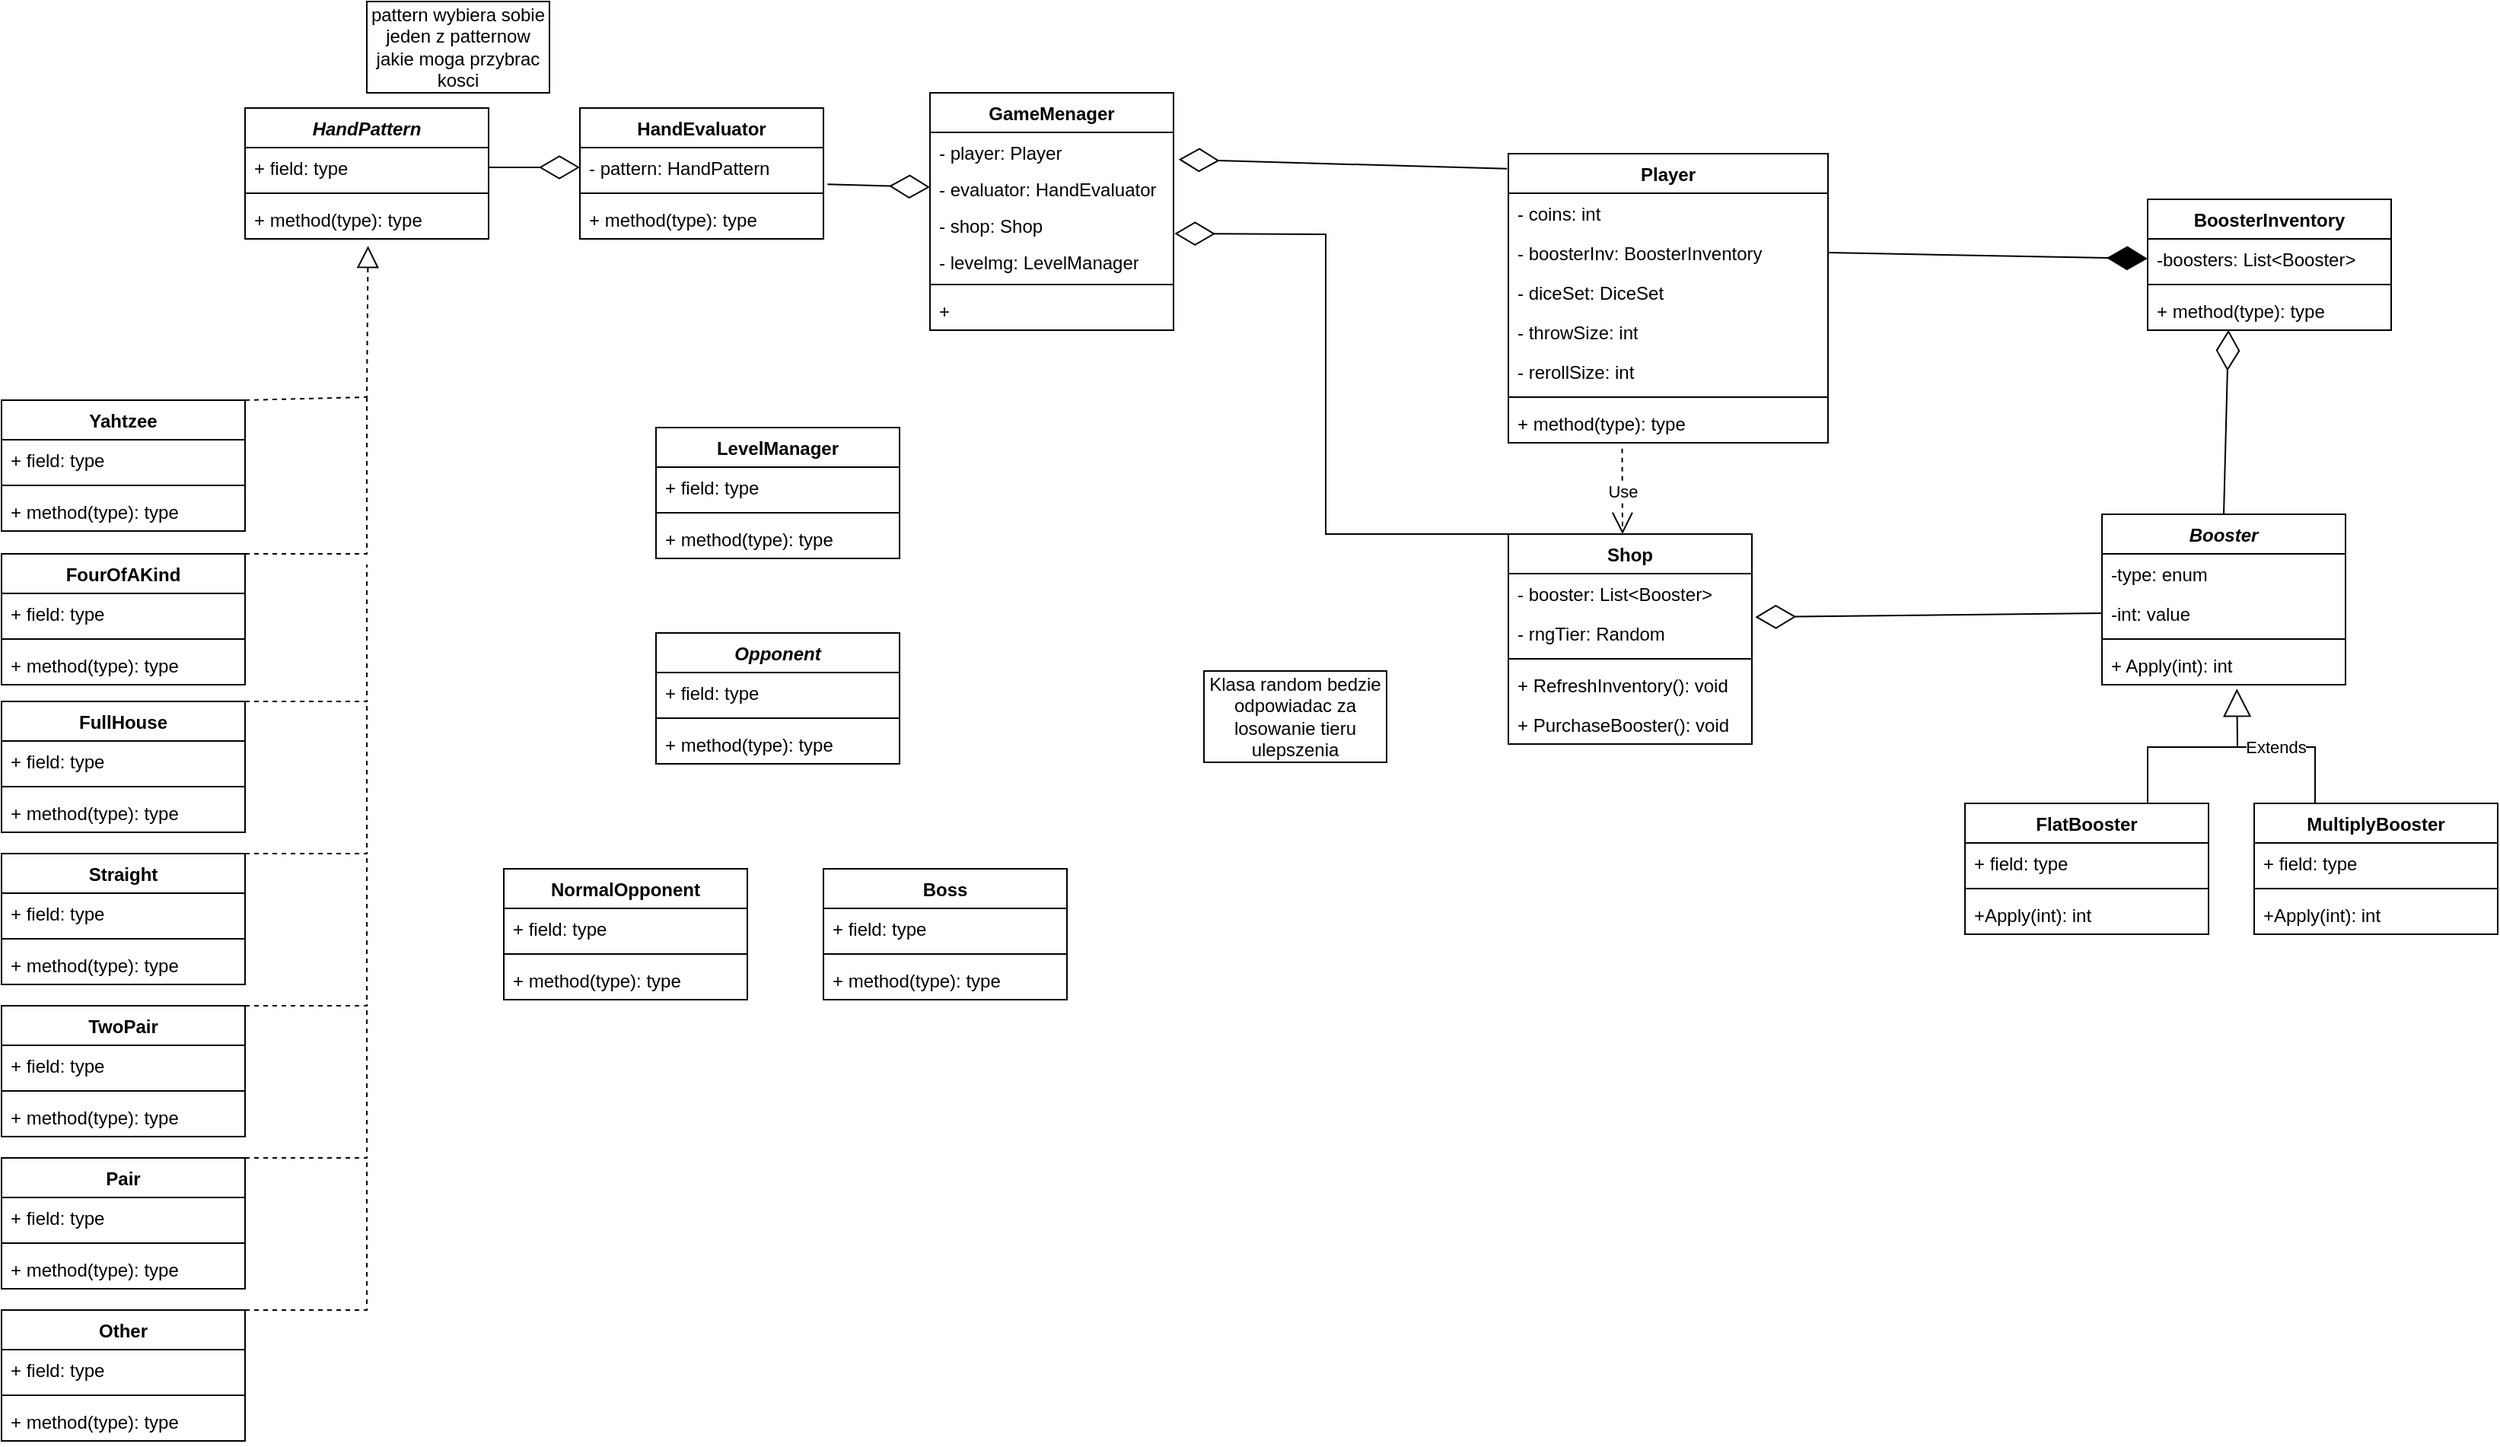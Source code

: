 <mxfile version="27.0.3">
  <diagram name="Strona-1" id="m8pvMQrEf0X-ysLBXBIv">
    <mxGraphModel dx="1389" dy="749" grid="1" gridSize="10" guides="1" tooltips="1" connect="1" arrows="1" fold="1" page="1" pageScale="1" pageWidth="2339" pageHeight="1300" math="0" shadow="0">
      <root>
        <mxCell id="0" />
        <mxCell id="1" parent="0" />
        <mxCell id="YQaHuLgUDeWE-Vyux6Fx-1" value="GameMenager" style="swimlane;fontStyle=1;align=center;verticalAlign=top;childLayout=stackLayout;horizontal=1;startSize=26;horizontalStack=0;resizeParent=1;resizeParentMax=0;resizeLast=0;collapsible=1;marginBottom=0;whiteSpace=wrap;html=1;" parent="1" vertex="1">
          <mxGeometry x="620" y="310" width="160" height="156" as="geometry" />
        </mxCell>
        <mxCell id="YQaHuLgUDeWE-Vyux6Fx-2" value="- player: Player" style="text;strokeColor=none;fillColor=none;align=left;verticalAlign=top;spacingLeft=4;spacingRight=4;overflow=hidden;rotatable=0;points=[[0,0.5],[1,0.5]];portConstraint=eastwest;whiteSpace=wrap;html=1;" parent="YQaHuLgUDeWE-Vyux6Fx-1" vertex="1">
          <mxGeometry y="26" width="160" height="24" as="geometry" />
        </mxCell>
        <mxCell id="YQaHuLgUDeWE-Vyux6Fx-5" value="- evaluator: HandEvaluator" style="text;strokeColor=none;fillColor=none;align=left;verticalAlign=top;spacingLeft=4;spacingRight=4;overflow=hidden;rotatable=0;points=[[0,0.5],[1,0.5]];portConstraint=eastwest;whiteSpace=wrap;html=1;" parent="YQaHuLgUDeWE-Vyux6Fx-1" vertex="1">
          <mxGeometry y="50" width="160" height="24" as="geometry" />
        </mxCell>
        <mxCell id="YQaHuLgUDeWE-Vyux6Fx-7" value="- shop: Shop" style="text;strokeColor=none;fillColor=none;align=left;verticalAlign=top;spacingLeft=4;spacingRight=4;overflow=hidden;rotatable=0;points=[[0,0.5],[1,0.5]];portConstraint=eastwest;whiteSpace=wrap;html=1;" parent="YQaHuLgUDeWE-Vyux6Fx-1" vertex="1">
          <mxGeometry y="74" width="160" height="24" as="geometry" />
        </mxCell>
        <mxCell id="YQaHuLgUDeWE-Vyux6Fx-6" value="- levelmg: LevelManager&lt;div&gt;&lt;br&gt;&lt;/div&gt;" style="text;strokeColor=none;fillColor=none;align=left;verticalAlign=top;spacingLeft=4;spacingRight=4;overflow=hidden;rotatable=0;points=[[0,0.5],[1,0.5]];portConstraint=eastwest;whiteSpace=wrap;html=1;" parent="YQaHuLgUDeWE-Vyux6Fx-1" vertex="1">
          <mxGeometry y="98" width="160" height="24" as="geometry" />
        </mxCell>
        <mxCell id="YQaHuLgUDeWE-Vyux6Fx-3" value="" style="line;strokeWidth=1;fillColor=none;align=left;verticalAlign=middle;spacingTop=-1;spacingLeft=3;spacingRight=3;rotatable=0;labelPosition=right;points=[];portConstraint=eastwest;strokeColor=inherit;" parent="YQaHuLgUDeWE-Vyux6Fx-1" vertex="1">
          <mxGeometry y="122" width="160" height="8" as="geometry" />
        </mxCell>
        <mxCell id="YQaHuLgUDeWE-Vyux6Fx-4" value="+&amp;nbsp;" style="text;strokeColor=none;fillColor=none;align=left;verticalAlign=top;spacingLeft=4;spacingRight=4;overflow=hidden;rotatable=0;points=[[0,0.5],[1,0.5]];portConstraint=eastwest;whiteSpace=wrap;html=1;" parent="YQaHuLgUDeWE-Vyux6Fx-1" vertex="1">
          <mxGeometry y="130" width="160" height="26" as="geometry" />
        </mxCell>
        <mxCell id="YQaHuLgUDeWE-Vyux6Fx-10" value="Player" style="swimlane;fontStyle=1;align=center;verticalAlign=top;childLayout=stackLayout;horizontal=1;startSize=26;horizontalStack=0;resizeParent=1;resizeParentMax=0;resizeLast=0;collapsible=1;marginBottom=0;whiteSpace=wrap;html=1;" parent="1" vertex="1">
          <mxGeometry x="1000" y="350" width="210" height="190" as="geometry">
            <mxRectangle x="830" y="243" width="70" height="30" as="alternateBounds" />
          </mxGeometry>
        </mxCell>
        <mxCell id="YQaHuLgUDeWE-Vyux6Fx-11" value="- coins: int" style="text;strokeColor=none;fillColor=none;align=left;verticalAlign=top;spacingLeft=4;spacingRight=4;overflow=hidden;rotatable=0;points=[[0,0.5],[1,0.5]];portConstraint=eastwest;whiteSpace=wrap;html=1;" parent="YQaHuLgUDeWE-Vyux6Fx-10" vertex="1">
          <mxGeometry y="26" width="210" height="26" as="geometry" />
        </mxCell>
        <mxCell id="YQaHuLgUDeWE-Vyux6Fx-17" value="- boosterInv: BoosterInventory" style="text;strokeColor=none;fillColor=none;align=left;verticalAlign=top;spacingLeft=4;spacingRight=4;overflow=hidden;rotatable=0;points=[[0,0.5],[1,0.5]];portConstraint=eastwest;whiteSpace=wrap;html=1;" parent="YQaHuLgUDeWE-Vyux6Fx-10" vertex="1">
          <mxGeometry y="52" width="210" height="26" as="geometry" />
        </mxCell>
        <mxCell id="YQaHuLgUDeWE-Vyux6Fx-16" value="- diceSet: DiceSet" style="text;strokeColor=none;fillColor=none;align=left;verticalAlign=top;spacingLeft=4;spacingRight=4;overflow=hidden;rotatable=0;points=[[0,0.5],[1,0.5]];portConstraint=eastwest;whiteSpace=wrap;html=1;" parent="YQaHuLgUDeWE-Vyux6Fx-10" vertex="1">
          <mxGeometry y="78" width="210" height="26" as="geometry" />
        </mxCell>
        <mxCell id="YQaHuLgUDeWE-Vyux6Fx-15" value="- throwSize: int" style="text;strokeColor=none;fillColor=none;align=left;verticalAlign=top;spacingLeft=4;spacingRight=4;overflow=hidden;rotatable=0;points=[[0,0.5],[1,0.5]];portConstraint=eastwest;whiteSpace=wrap;html=1;" parent="YQaHuLgUDeWE-Vyux6Fx-10" vertex="1">
          <mxGeometry y="104" width="210" height="26" as="geometry" />
        </mxCell>
        <mxCell id="YQaHuLgUDeWE-Vyux6Fx-14" value="- rerollSize: int" style="text;strokeColor=none;fillColor=none;align=left;verticalAlign=top;spacingLeft=4;spacingRight=4;overflow=hidden;rotatable=0;points=[[0,0.5],[1,0.5]];portConstraint=eastwest;whiteSpace=wrap;html=1;" parent="YQaHuLgUDeWE-Vyux6Fx-10" vertex="1">
          <mxGeometry y="130" width="210" height="26" as="geometry" />
        </mxCell>
        <mxCell id="YQaHuLgUDeWE-Vyux6Fx-12" value="" style="line;strokeWidth=1;fillColor=none;align=left;verticalAlign=middle;spacingTop=-1;spacingLeft=3;spacingRight=3;rotatable=0;labelPosition=right;points=[];portConstraint=eastwest;strokeColor=inherit;" parent="YQaHuLgUDeWE-Vyux6Fx-10" vertex="1">
          <mxGeometry y="156" width="210" height="8" as="geometry" />
        </mxCell>
        <mxCell id="YQaHuLgUDeWE-Vyux6Fx-13" value="+ method(type): type" style="text;strokeColor=none;fillColor=none;align=left;verticalAlign=top;spacingLeft=4;spacingRight=4;overflow=hidden;rotatable=0;points=[[0,0.5],[1,0.5]];portConstraint=eastwest;whiteSpace=wrap;html=1;" parent="YQaHuLgUDeWE-Vyux6Fx-10" vertex="1">
          <mxGeometry y="164" width="210" height="26" as="geometry" />
        </mxCell>
        <mxCell id="YQaHuLgUDeWE-Vyux6Fx-18" value="" style="endArrow=diamondThin;endFill=0;endSize=24;html=1;rounded=0;exitX=-0.004;exitY=0.052;exitDx=0;exitDy=0;entryX=1.021;entryY=0.743;entryDx=0;entryDy=0;entryPerimeter=0;exitPerimeter=0;" parent="1" source="YQaHuLgUDeWE-Vyux6Fx-10" target="YQaHuLgUDeWE-Vyux6Fx-2" edge="1">
          <mxGeometry width="160" relative="1" as="geometry">
            <mxPoint x="940" y="497" as="sourcePoint" />
            <mxPoint x="790" y="397" as="targetPoint" />
          </mxGeometry>
        </mxCell>
        <mxCell id="YQaHuLgUDeWE-Vyux6Fx-20" value="BoosterInventory" style="swimlane;fontStyle=1;align=center;verticalAlign=top;childLayout=stackLayout;horizontal=1;startSize=26;horizontalStack=0;resizeParent=1;resizeParentMax=0;resizeLast=0;collapsible=1;marginBottom=0;whiteSpace=wrap;html=1;" parent="1" vertex="1">
          <mxGeometry x="1420" y="380" width="160" height="86" as="geometry" />
        </mxCell>
        <mxCell id="YQaHuLgUDeWE-Vyux6Fx-21" value="-boosters: List&amp;lt;Booster&amp;gt;" style="text;strokeColor=none;fillColor=none;align=left;verticalAlign=top;spacingLeft=4;spacingRight=4;overflow=hidden;rotatable=0;points=[[0,0.5],[1,0.5]];portConstraint=eastwest;whiteSpace=wrap;html=1;" parent="YQaHuLgUDeWE-Vyux6Fx-20" vertex="1">
          <mxGeometry y="26" width="160" height="26" as="geometry" />
        </mxCell>
        <mxCell id="YQaHuLgUDeWE-Vyux6Fx-22" value="" style="line;strokeWidth=1;fillColor=none;align=left;verticalAlign=middle;spacingTop=-1;spacingLeft=3;spacingRight=3;rotatable=0;labelPosition=right;points=[];portConstraint=eastwest;strokeColor=inherit;" parent="YQaHuLgUDeWE-Vyux6Fx-20" vertex="1">
          <mxGeometry y="52" width="160" height="8" as="geometry" />
        </mxCell>
        <mxCell id="YQaHuLgUDeWE-Vyux6Fx-23" value="+ method(type): type" style="text;strokeColor=none;fillColor=none;align=left;verticalAlign=top;spacingLeft=4;spacingRight=4;overflow=hidden;rotatable=0;points=[[0,0.5],[1,0.5]];portConstraint=eastwest;whiteSpace=wrap;html=1;" parent="YQaHuLgUDeWE-Vyux6Fx-20" vertex="1">
          <mxGeometry y="60" width="160" height="26" as="geometry" />
        </mxCell>
        <mxCell id="YQaHuLgUDeWE-Vyux6Fx-24" value="" style="endArrow=diamondThin;endFill=1;endSize=24;html=1;rounded=0;exitX=1;exitY=0.5;exitDx=0;exitDy=0;entryX=0;entryY=0.5;entryDx=0;entryDy=0;" parent="1" source="YQaHuLgUDeWE-Vyux6Fx-17" target="YQaHuLgUDeWE-Vyux6Fx-21" edge="1">
          <mxGeometry width="160" relative="1" as="geometry">
            <mxPoint x="1240" y="527" as="sourcePoint" />
            <mxPoint x="1400" y="527" as="targetPoint" />
          </mxGeometry>
        </mxCell>
        <mxCell id="YQaHuLgUDeWE-Vyux6Fx-25" value="" style="endArrow=diamondThin;endFill=0;endSize=24;html=1;rounded=0;entryX=0.332;entryY=0.996;entryDx=0;entryDy=0;entryPerimeter=0;exitX=0.5;exitY=0;exitDx=0;exitDy=0;" parent="1" source="YQaHuLgUDeWE-Vyux6Fx-26" target="YQaHuLgUDeWE-Vyux6Fx-23" edge="1">
          <mxGeometry width="160" relative="1" as="geometry">
            <mxPoint x="1335" y="567" as="sourcePoint" />
            <mxPoint x="1400" y="527" as="targetPoint" />
          </mxGeometry>
        </mxCell>
        <mxCell id="YQaHuLgUDeWE-Vyux6Fx-26" value="&lt;i&gt;Booster&lt;/i&gt;" style="swimlane;fontStyle=1;align=center;verticalAlign=top;childLayout=stackLayout;horizontal=1;startSize=26;horizontalStack=0;resizeParent=1;resizeParentMax=0;resizeLast=0;collapsible=1;marginBottom=0;whiteSpace=wrap;html=1;" parent="1" vertex="1">
          <mxGeometry x="1390" y="587" width="160" height="112" as="geometry" />
        </mxCell>
        <mxCell id="YQaHuLgUDeWE-Vyux6Fx-27" value="-type: enum" style="text;strokeColor=none;fillColor=none;align=left;verticalAlign=top;spacingLeft=4;spacingRight=4;overflow=hidden;rotatable=0;points=[[0,0.5],[1,0.5]];portConstraint=eastwest;whiteSpace=wrap;html=1;" parent="YQaHuLgUDeWE-Vyux6Fx-26" vertex="1">
          <mxGeometry y="26" width="160" height="26" as="geometry" />
        </mxCell>
        <mxCell id="YQaHuLgUDeWE-Vyux6Fx-30" value="-int: value" style="text;strokeColor=none;fillColor=none;align=left;verticalAlign=top;spacingLeft=4;spacingRight=4;overflow=hidden;rotatable=0;points=[[0,0.5],[1,0.5]];portConstraint=eastwest;whiteSpace=wrap;html=1;" parent="YQaHuLgUDeWE-Vyux6Fx-26" vertex="1">
          <mxGeometry y="52" width="160" height="26" as="geometry" />
        </mxCell>
        <mxCell id="YQaHuLgUDeWE-Vyux6Fx-28" value="" style="line;strokeWidth=1;fillColor=none;align=left;verticalAlign=middle;spacingTop=-1;spacingLeft=3;spacingRight=3;rotatable=0;labelPosition=right;points=[];portConstraint=eastwest;strokeColor=inherit;" parent="YQaHuLgUDeWE-Vyux6Fx-26" vertex="1">
          <mxGeometry y="78" width="160" height="8" as="geometry" />
        </mxCell>
        <mxCell id="YQaHuLgUDeWE-Vyux6Fx-29" value="+ Apply(int): int" style="text;strokeColor=none;fillColor=none;align=left;verticalAlign=top;spacingLeft=4;spacingRight=4;overflow=hidden;rotatable=0;points=[[0,0.5],[1,0.5]];portConstraint=eastwest;whiteSpace=wrap;html=1;" parent="YQaHuLgUDeWE-Vyux6Fx-26" vertex="1">
          <mxGeometry y="86" width="160" height="26" as="geometry" />
        </mxCell>
        <mxCell id="YQaHuLgUDeWE-Vyux6Fx-31" value="FlatBooster" style="swimlane;fontStyle=1;align=center;verticalAlign=top;childLayout=stackLayout;horizontal=1;startSize=26;horizontalStack=0;resizeParent=1;resizeParentMax=0;resizeLast=0;collapsible=1;marginBottom=0;whiteSpace=wrap;html=1;" parent="1" vertex="1">
          <mxGeometry x="1300" y="777" width="160" height="86" as="geometry" />
        </mxCell>
        <mxCell id="YQaHuLgUDeWE-Vyux6Fx-32" value="+ field: type" style="text;strokeColor=none;fillColor=none;align=left;verticalAlign=top;spacingLeft=4;spacingRight=4;overflow=hidden;rotatable=0;points=[[0,0.5],[1,0.5]];portConstraint=eastwest;whiteSpace=wrap;html=1;" parent="YQaHuLgUDeWE-Vyux6Fx-31" vertex="1">
          <mxGeometry y="26" width="160" height="26" as="geometry" />
        </mxCell>
        <mxCell id="YQaHuLgUDeWE-Vyux6Fx-33" value="" style="line;strokeWidth=1;fillColor=none;align=left;verticalAlign=middle;spacingTop=-1;spacingLeft=3;spacingRight=3;rotatable=0;labelPosition=right;points=[];portConstraint=eastwest;strokeColor=inherit;" parent="YQaHuLgUDeWE-Vyux6Fx-31" vertex="1">
          <mxGeometry y="52" width="160" height="8" as="geometry" />
        </mxCell>
        <mxCell id="YQaHuLgUDeWE-Vyux6Fx-34" value="+Apply(int): int" style="text;strokeColor=none;fillColor=none;align=left;verticalAlign=top;spacingLeft=4;spacingRight=4;overflow=hidden;rotatable=0;points=[[0,0.5],[1,0.5]];portConstraint=eastwest;whiteSpace=wrap;html=1;" parent="YQaHuLgUDeWE-Vyux6Fx-31" vertex="1">
          <mxGeometry y="60" width="160" height="26" as="geometry" />
        </mxCell>
        <mxCell id="YQaHuLgUDeWE-Vyux6Fx-35" value="MultiplyBooster" style="swimlane;fontStyle=1;align=center;verticalAlign=top;childLayout=stackLayout;horizontal=1;startSize=26;horizontalStack=0;resizeParent=1;resizeParentMax=0;resizeLast=0;collapsible=1;marginBottom=0;whiteSpace=wrap;html=1;" parent="1" vertex="1">
          <mxGeometry x="1490" y="777" width="160" height="86" as="geometry" />
        </mxCell>
        <mxCell id="YQaHuLgUDeWE-Vyux6Fx-36" value="+ field: type" style="text;strokeColor=none;fillColor=none;align=left;verticalAlign=top;spacingLeft=4;spacingRight=4;overflow=hidden;rotatable=0;points=[[0,0.5],[1,0.5]];portConstraint=eastwest;whiteSpace=wrap;html=1;" parent="YQaHuLgUDeWE-Vyux6Fx-35" vertex="1">
          <mxGeometry y="26" width="160" height="26" as="geometry" />
        </mxCell>
        <mxCell id="YQaHuLgUDeWE-Vyux6Fx-37" value="" style="line;strokeWidth=1;fillColor=none;align=left;verticalAlign=middle;spacingTop=-1;spacingLeft=3;spacingRight=3;rotatable=0;labelPosition=right;points=[];portConstraint=eastwest;strokeColor=inherit;" parent="YQaHuLgUDeWE-Vyux6Fx-35" vertex="1">
          <mxGeometry y="52" width="160" height="8" as="geometry" />
        </mxCell>
        <mxCell id="YQaHuLgUDeWE-Vyux6Fx-38" value="+Apply(int): int" style="text;strokeColor=none;fillColor=none;align=left;verticalAlign=top;spacingLeft=4;spacingRight=4;overflow=hidden;rotatable=0;points=[[0,0.5],[1,0.5]];portConstraint=eastwest;whiteSpace=wrap;html=1;" parent="YQaHuLgUDeWE-Vyux6Fx-35" vertex="1">
          <mxGeometry y="60" width="160" height="26" as="geometry" />
        </mxCell>
        <mxCell id="YQaHuLgUDeWE-Vyux6Fx-40" value="Extends" style="endArrow=block;endSize=16;endFill=0;html=1;rounded=0;entryX=0.554;entryY=1.1;entryDx=0;entryDy=0;entryPerimeter=0;exitX=0.25;exitY=0;exitDx=0;exitDy=0;" parent="1" source="YQaHuLgUDeWE-Vyux6Fx-35" target="YQaHuLgUDeWE-Vyux6Fx-29" edge="1">
          <mxGeometry width="160" relative="1" as="geometry">
            <mxPoint x="1390" y="857" as="sourcePoint" />
            <mxPoint x="1550" y="857" as="targetPoint" />
            <Array as="points">
              <mxPoint x="1530" y="740" />
              <mxPoint x="1479" y="740" />
            </Array>
          </mxGeometry>
        </mxCell>
        <mxCell id="YQaHuLgUDeWE-Vyux6Fx-41" value="Shop" style="swimlane;fontStyle=1;align=center;verticalAlign=top;childLayout=stackLayout;horizontal=1;startSize=26;horizontalStack=0;resizeParent=1;resizeParentMax=0;resizeLast=0;collapsible=1;marginBottom=0;whiteSpace=wrap;html=1;" parent="1" vertex="1">
          <mxGeometry x="1000" y="600" width="160" height="138" as="geometry" />
        </mxCell>
        <mxCell id="YQaHuLgUDeWE-Vyux6Fx-42" value="- booster: List&amp;lt;Booster&amp;gt;" style="text;strokeColor=none;fillColor=none;align=left;verticalAlign=top;spacingLeft=4;spacingRight=4;overflow=hidden;rotatable=0;points=[[0,0.5],[1,0.5]];portConstraint=eastwest;whiteSpace=wrap;html=1;" parent="YQaHuLgUDeWE-Vyux6Fx-41" vertex="1">
          <mxGeometry y="26" width="160" height="26" as="geometry" />
        </mxCell>
        <mxCell id="NPl6d1df7BIbEegA-mZo-1" value="- rngTier: Random" style="text;strokeColor=none;fillColor=none;align=left;verticalAlign=top;spacingLeft=4;spacingRight=4;overflow=hidden;rotatable=0;points=[[0,0.5],[1,0.5]];portConstraint=eastwest;whiteSpace=wrap;html=1;" parent="YQaHuLgUDeWE-Vyux6Fx-41" vertex="1">
          <mxGeometry y="52" width="160" height="26" as="geometry" />
        </mxCell>
        <mxCell id="YQaHuLgUDeWE-Vyux6Fx-43" value="" style="line;strokeWidth=1;fillColor=none;align=left;verticalAlign=middle;spacingTop=-1;spacingLeft=3;spacingRight=3;rotatable=0;labelPosition=right;points=[];portConstraint=eastwest;strokeColor=inherit;" parent="YQaHuLgUDeWE-Vyux6Fx-41" vertex="1">
          <mxGeometry y="78" width="160" height="8" as="geometry" />
        </mxCell>
        <mxCell id="YQaHuLgUDeWE-Vyux6Fx-44" value="+ RefreshInventory(): void" style="text;strokeColor=none;fillColor=none;align=left;verticalAlign=top;spacingLeft=4;spacingRight=4;overflow=hidden;rotatable=0;points=[[0,0.5],[1,0.5]];portConstraint=eastwest;whiteSpace=wrap;html=1;" parent="YQaHuLgUDeWE-Vyux6Fx-41" vertex="1">
          <mxGeometry y="86" width="160" height="26" as="geometry" />
        </mxCell>
        <mxCell id="NPl6d1df7BIbEegA-mZo-3" value="+ PurchaseBooster(): void" style="text;strokeColor=none;fillColor=none;align=left;verticalAlign=top;spacingLeft=4;spacingRight=4;overflow=hidden;rotatable=0;points=[[0,0.5],[1,0.5]];portConstraint=eastwest;whiteSpace=wrap;html=1;" parent="YQaHuLgUDeWE-Vyux6Fx-41" vertex="1">
          <mxGeometry y="112" width="160" height="26" as="geometry" />
        </mxCell>
        <mxCell id="YQaHuLgUDeWE-Vyux6Fx-45" value="" style="endArrow=diamondThin;endFill=0;endSize=24;html=1;rounded=0;exitX=0;exitY=0;exitDx=0;exitDy=0;entryX=1.004;entryY=0.771;entryDx=0;entryDy=0;entryPerimeter=0;" parent="1" source="YQaHuLgUDeWE-Vyux6Fx-41" target="YQaHuLgUDeWE-Vyux6Fx-7" edge="1">
          <mxGeometry width="160" relative="1" as="geometry">
            <mxPoint x="1090" y="617" as="sourcePoint" />
            <mxPoint x="780" y="437" as="targetPoint" />
            <Array as="points">
              <mxPoint x="880" y="600" />
              <mxPoint x="880" y="403" />
            </Array>
          </mxGeometry>
        </mxCell>
        <mxCell id="YQaHuLgUDeWE-Vyux6Fx-46" value="Use" style="endArrow=open;endSize=12;dashed=1;html=1;rounded=0;exitX=0.356;exitY=1.148;exitDx=0;exitDy=0;exitPerimeter=0;" parent="1" source="YQaHuLgUDeWE-Vyux6Fx-13" edge="1">
          <mxGeometry width="160" relative="1" as="geometry">
            <mxPoint x="1090" y="617" as="sourcePoint" />
            <mxPoint x="1075" y="600" as="targetPoint" />
          </mxGeometry>
        </mxCell>
        <mxCell id="YQaHuLgUDeWE-Vyux6Fx-47" value="" style="endArrow=diamondThin;endFill=0;endSize=24;html=1;rounded=0;exitX=0;exitY=0.5;exitDx=0;exitDy=0;entryX=1.014;entryY=1.099;entryDx=0;entryDy=0;entryPerimeter=0;" parent="1" source="YQaHuLgUDeWE-Vyux6Fx-30" target="YQaHuLgUDeWE-Vyux6Fx-42" edge="1">
          <mxGeometry width="160" relative="1" as="geometry">
            <mxPoint x="1340" y="617" as="sourcePoint" />
            <mxPoint x="1500" y="617" as="targetPoint" />
          </mxGeometry>
        </mxCell>
        <mxCell id="NPl6d1df7BIbEegA-mZo-2" value="Klasa random bedzie odpowiadac za losowanie tieru ulepszenia" style="whiteSpace=wrap;html=1;" parent="1" vertex="1">
          <mxGeometry x="800" y="690" width="120" height="60" as="geometry" />
        </mxCell>
        <mxCell id="NPl6d1df7BIbEegA-mZo-4" value="HandEvaluator" style="swimlane;fontStyle=1;align=center;verticalAlign=top;childLayout=stackLayout;horizontal=1;startSize=26;horizontalStack=0;resizeParent=1;resizeParentMax=0;resizeLast=0;collapsible=1;marginBottom=0;whiteSpace=wrap;html=1;" parent="1" vertex="1">
          <mxGeometry x="390" y="320" width="160" height="86" as="geometry" />
        </mxCell>
        <mxCell id="NPl6d1df7BIbEegA-mZo-5" value="- pattern: HandPattern" style="text;strokeColor=none;fillColor=none;align=left;verticalAlign=top;spacingLeft=4;spacingRight=4;overflow=hidden;rotatable=0;points=[[0,0.5],[1,0.5]];portConstraint=eastwest;whiteSpace=wrap;html=1;" parent="NPl6d1df7BIbEegA-mZo-4" vertex="1">
          <mxGeometry y="26" width="160" height="26" as="geometry" />
        </mxCell>
        <mxCell id="NPl6d1df7BIbEegA-mZo-6" value="" style="line;strokeWidth=1;fillColor=none;align=left;verticalAlign=middle;spacingTop=-1;spacingLeft=3;spacingRight=3;rotatable=0;labelPosition=right;points=[];portConstraint=eastwest;strokeColor=inherit;" parent="NPl6d1df7BIbEegA-mZo-4" vertex="1">
          <mxGeometry y="52" width="160" height="8" as="geometry" />
        </mxCell>
        <mxCell id="NPl6d1df7BIbEegA-mZo-7" value="+ method(type): type" style="text;strokeColor=none;fillColor=none;align=left;verticalAlign=top;spacingLeft=4;spacingRight=4;overflow=hidden;rotatable=0;points=[[0,0.5],[1,0.5]];portConstraint=eastwest;whiteSpace=wrap;html=1;" parent="NPl6d1df7BIbEegA-mZo-4" vertex="1">
          <mxGeometry y="60" width="160" height="26" as="geometry" />
        </mxCell>
        <mxCell id="NPl6d1df7BIbEegA-mZo-8" value="" style="endArrow=diamondThin;endFill=0;endSize=24;html=1;rounded=0;exitX=1.017;exitY=0.929;exitDx=0;exitDy=0;exitPerimeter=0;entryX=0;entryY=0.5;entryDx=0;entryDy=0;" parent="1" source="NPl6d1df7BIbEegA-mZo-5" target="YQaHuLgUDeWE-Vyux6Fx-5" edge="1">
          <mxGeometry width="160" relative="1" as="geometry">
            <mxPoint x="590" y="440" as="sourcePoint" />
            <mxPoint x="750" y="440" as="targetPoint" />
          </mxGeometry>
        </mxCell>
        <mxCell id="NPl6d1df7BIbEegA-mZo-9" value="pattern wybiera sobie jeden z patternow jakie moga przybrac kosci" style="whiteSpace=wrap;html=1;" parent="1" vertex="1">
          <mxGeometry x="250" y="250" width="120" height="60" as="geometry" />
        </mxCell>
        <mxCell id="NPl6d1df7BIbEegA-mZo-10" value="&lt;i&gt;HandPattern&lt;/i&gt;" style="swimlane;fontStyle=1;align=center;verticalAlign=top;childLayout=stackLayout;horizontal=1;startSize=26;horizontalStack=0;resizeParent=1;resizeParentMax=0;resizeLast=0;collapsible=1;marginBottom=0;whiteSpace=wrap;html=1;" parent="1" vertex="1">
          <mxGeometry x="170" y="320" width="160" height="86" as="geometry" />
        </mxCell>
        <mxCell id="NPl6d1df7BIbEegA-mZo-11" value="+ field: type" style="text;strokeColor=none;fillColor=none;align=left;verticalAlign=top;spacingLeft=4;spacingRight=4;overflow=hidden;rotatable=0;points=[[0,0.5],[1,0.5]];portConstraint=eastwest;whiteSpace=wrap;html=1;" parent="NPl6d1df7BIbEegA-mZo-10" vertex="1">
          <mxGeometry y="26" width="160" height="26" as="geometry" />
        </mxCell>
        <mxCell id="NPl6d1df7BIbEegA-mZo-12" value="" style="line;strokeWidth=1;fillColor=none;align=left;verticalAlign=middle;spacingTop=-1;spacingLeft=3;spacingRight=3;rotatable=0;labelPosition=right;points=[];portConstraint=eastwest;strokeColor=inherit;" parent="NPl6d1df7BIbEegA-mZo-10" vertex="1">
          <mxGeometry y="52" width="160" height="8" as="geometry" />
        </mxCell>
        <mxCell id="NPl6d1df7BIbEegA-mZo-13" value="+ method(type): type" style="text;strokeColor=none;fillColor=none;align=left;verticalAlign=top;spacingLeft=4;spacingRight=4;overflow=hidden;rotatable=0;points=[[0,0.5],[1,0.5]];portConstraint=eastwest;whiteSpace=wrap;html=1;" parent="NPl6d1df7BIbEegA-mZo-10" vertex="1">
          <mxGeometry y="60" width="160" height="26" as="geometry" />
        </mxCell>
        <mxCell id="NPl6d1df7BIbEegA-mZo-14" value="" style="endArrow=diamondThin;endFill=0;endSize=24;html=1;rounded=0;exitX=1;exitY=0.5;exitDx=0;exitDy=0;entryX=0;entryY=0.5;entryDx=0;entryDy=0;" parent="1" source="NPl6d1df7BIbEegA-mZo-11" target="NPl6d1df7BIbEegA-mZo-5" edge="1">
          <mxGeometry width="160" relative="1" as="geometry">
            <mxPoint x="240" y="510" as="sourcePoint" />
            <mxPoint x="400" y="510" as="targetPoint" />
          </mxGeometry>
        </mxCell>
        <mxCell id="NPl6d1df7BIbEegA-mZo-15" value="Yahtzee" style="swimlane;fontStyle=1;align=center;verticalAlign=top;childLayout=stackLayout;horizontal=1;startSize=26;horizontalStack=0;resizeParent=1;resizeParentMax=0;resizeLast=0;collapsible=1;marginBottom=0;whiteSpace=wrap;html=1;" parent="1" vertex="1">
          <mxGeometry x="10" y="512" width="160" height="86" as="geometry" />
        </mxCell>
        <mxCell id="NPl6d1df7BIbEegA-mZo-16" value="+ field: type" style="text;strokeColor=none;fillColor=none;align=left;verticalAlign=top;spacingLeft=4;spacingRight=4;overflow=hidden;rotatable=0;points=[[0,0.5],[1,0.5]];portConstraint=eastwest;whiteSpace=wrap;html=1;" parent="NPl6d1df7BIbEegA-mZo-15" vertex="1">
          <mxGeometry y="26" width="160" height="26" as="geometry" />
        </mxCell>
        <mxCell id="NPl6d1df7BIbEegA-mZo-17" value="" style="line;strokeWidth=1;fillColor=none;align=left;verticalAlign=middle;spacingTop=-1;spacingLeft=3;spacingRight=3;rotatable=0;labelPosition=right;points=[];portConstraint=eastwest;strokeColor=inherit;" parent="NPl6d1df7BIbEegA-mZo-15" vertex="1">
          <mxGeometry y="52" width="160" height="8" as="geometry" />
        </mxCell>
        <mxCell id="NPl6d1df7BIbEegA-mZo-18" value="+ method(type): type" style="text;strokeColor=none;fillColor=none;align=left;verticalAlign=top;spacingLeft=4;spacingRight=4;overflow=hidden;rotatable=0;points=[[0,0.5],[1,0.5]];portConstraint=eastwest;whiteSpace=wrap;html=1;" parent="NPl6d1df7BIbEegA-mZo-15" vertex="1">
          <mxGeometry y="60" width="160" height="26" as="geometry" />
        </mxCell>
        <mxCell id="NPl6d1df7BIbEegA-mZo-19" value="FourOfAKind" style="swimlane;fontStyle=1;align=center;verticalAlign=top;childLayout=stackLayout;horizontal=1;startSize=26;horizontalStack=0;resizeParent=1;resizeParentMax=0;resizeLast=0;collapsible=1;marginBottom=0;whiteSpace=wrap;html=1;" parent="1" vertex="1">
          <mxGeometry x="10" y="613" width="160" height="86" as="geometry" />
        </mxCell>
        <mxCell id="NPl6d1df7BIbEegA-mZo-20" value="+ field: type" style="text;strokeColor=none;fillColor=none;align=left;verticalAlign=top;spacingLeft=4;spacingRight=4;overflow=hidden;rotatable=0;points=[[0,0.5],[1,0.5]];portConstraint=eastwest;whiteSpace=wrap;html=1;" parent="NPl6d1df7BIbEegA-mZo-19" vertex="1">
          <mxGeometry y="26" width="160" height="26" as="geometry" />
        </mxCell>
        <mxCell id="NPl6d1df7BIbEegA-mZo-21" value="" style="line;strokeWidth=1;fillColor=none;align=left;verticalAlign=middle;spacingTop=-1;spacingLeft=3;spacingRight=3;rotatable=0;labelPosition=right;points=[];portConstraint=eastwest;strokeColor=inherit;" parent="NPl6d1df7BIbEegA-mZo-19" vertex="1">
          <mxGeometry y="52" width="160" height="8" as="geometry" />
        </mxCell>
        <mxCell id="NPl6d1df7BIbEegA-mZo-22" value="+ method(type): type" style="text;strokeColor=none;fillColor=none;align=left;verticalAlign=top;spacingLeft=4;spacingRight=4;overflow=hidden;rotatable=0;points=[[0,0.5],[1,0.5]];portConstraint=eastwest;whiteSpace=wrap;html=1;" parent="NPl6d1df7BIbEegA-mZo-19" vertex="1">
          <mxGeometry y="60" width="160" height="26" as="geometry" />
        </mxCell>
        <mxCell id="NPl6d1df7BIbEegA-mZo-23" value="FullHouse" style="swimlane;fontStyle=1;align=center;verticalAlign=top;childLayout=stackLayout;horizontal=1;startSize=26;horizontalStack=0;resizeParent=1;resizeParentMax=0;resizeLast=0;collapsible=1;marginBottom=0;whiteSpace=wrap;html=1;" parent="1" vertex="1">
          <mxGeometry x="10" y="710" width="160" height="86" as="geometry" />
        </mxCell>
        <mxCell id="NPl6d1df7BIbEegA-mZo-24" value="+ field: type" style="text;strokeColor=none;fillColor=none;align=left;verticalAlign=top;spacingLeft=4;spacingRight=4;overflow=hidden;rotatable=0;points=[[0,0.5],[1,0.5]];portConstraint=eastwest;whiteSpace=wrap;html=1;" parent="NPl6d1df7BIbEegA-mZo-23" vertex="1">
          <mxGeometry y="26" width="160" height="26" as="geometry" />
        </mxCell>
        <mxCell id="NPl6d1df7BIbEegA-mZo-25" value="" style="line;strokeWidth=1;fillColor=none;align=left;verticalAlign=middle;spacingTop=-1;spacingLeft=3;spacingRight=3;rotatable=0;labelPosition=right;points=[];portConstraint=eastwest;strokeColor=inherit;" parent="NPl6d1df7BIbEegA-mZo-23" vertex="1">
          <mxGeometry y="52" width="160" height="8" as="geometry" />
        </mxCell>
        <mxCell id="NPl6d1df7BIbEegA-mZo-26" value="+ method(type): type" style="text;strokeColor=none;fillColor=none;align=left;verticalAlign=top;spacingLeft=4;spacingRight=4;overflow=hidden;rotatable=0;points=[[0,0.5],[1,0.5]];portConstraint=eastwest;whiteSpace=wrap;html=1;" parent="NPl6d1df7BIbEegA-mZo-23" vertex="1">
          <mxGeometry y="60" width="160" height="26" as="geometry" />
        </mxCell>
        <mxCell id="NPl6d1df7BIbEegA-mZo-31" value="Straight" style="swimlane;fontStyle=1;align=center;verticalAlign=top;childLayout=stackLayout;horizontal=1;startSize=26;horizontalStack=0;resizeParent=1;resizeParentMax=0;resizeLast=0;collapsible=1;marginBottom=0;whiteSpace=wrap;html=1;" parent="1" vertex="1">
          <mxGeometry x="10" y="810" width="160" height="86" as="geometry" />
        </mxCell>
        <mxCell id="NPl6d1df7BIbEegA-mZo-32" value="+ field: type" style="text;strokeColor=none;fillColor=none;align=left;verticalAlign=top;spacingLeft=4;spacingRight=4;overflow=hidden;rotatable=0;points=[[0,0.5],[1,0.5]];portConstraint=eastwest;whiteSpace=wrap;html=1;" parent="NPl6d1df7BIbEegA-mZo-31" vertex="1">
          <mxGeometry y="26" width="160" height="26" as="geometry" />
        </mxCell>
        <mxCell id="NPl6d1df7BIbEegA-mZo-33" value="" style="line;strokeWidth=1;fillColor=none;align=left;verticalAlign=middle;spacingTop=-1;spacingLeft=3;spacingRight=3;rotatable=0;labelPosition=right;points=[];portConstraint=eastwest;strokeColor=inherit;" parent="NPl6d1df7BIbEegA-mZo-31" vertex="1">
          <mxGeometry y="52" width="160" height="8" as="geometry" />
        </mxCell>
        <mxCell id="NPl6d1df7BIbEegA-mZo-34" value="+ method(type): type" style="text;strokeColor=none;fillColor=none;align=left;verticalAlign=top;spacingLeft=4;spacingRight=4;overflow=hidden;rotatable=0;points=[[0,0.5],[1,0.5]];portConstraint=eastwest;whiteSpace=wrap;html=1;" parent="NPl6d1df7BIbEegA-mZo-31" vertex="1">
          <mxGeometry y="60" width="160" height="26" as="geometry" />
        </mxCell>
        <mxCell id="NPl6d1df7BIbEegA-mZo-35" value="TwoPair" style="swimlane;fontStyle=1;align=center;verticalAlign=top;childLayout=stackLayout;horizontal=1;startSize=26;horizontalStack=0;resizeParent=1;resizeParentMax=0;resizeLast=0;collapsible=1;marginBottom=0;whiteSpace=wrap;html=1;" parent="1" vertex="1">
          <mxGeometry x="10" y="910" width="160" height="86" as="geometry" />
        </mxCell>
        <mxCell id="NPl6d1df7BIbEegA-mZo-36" value="+ field: type" style="text;strokeColor=none;fillColor=none;align=left;verticalAlign=top;spacingLeft=4;spacingRight=4;overflow=hidden;rotatable=0;points=[[0,0.5],[1,0.5]];portConstraint=eastwest;whiteSpace=wrap;html=1;" parent="NPl6d1df7BIbEegA-mZo-35" vertex="1">
          <mxGeometry y="26" width="160" height="26" as="geometry" />
        </mxCell>
        <mxCell id="NPl6d1df7BIbEegA-mZo-37" value="" style="line;strokeWidth=1;fillColor=none;align=left;verticalAlign=middle;spacingTop=-1;spacingLeft=3;spacingRight=3;rotatable=0;labelPosition=right;points=[];portConstraint=eastwest;strokeColor=inherit;" parent="NPl6d1df7BIbEegA-mZo-35" vertex="1">
          <mxGeometry y="52" width="160" height="8" as="geometry" />
        </mxCell>
        <mxCell id="NPl6d1df7BIbEegA-mZo-38" value="+ method(type): type" style="text;strokeColor=none;fillColor=none;align=left;verticalAlign=top;spacingLeft=4;spacingRight=4;overflow=hidden;rotatable=0;points=[[0,0.5],[1,0.5]];portConstraint=eastwest;whiteSpace=wrap;html=1;" parent="NPl6d1df7BIbEegA-mZo-35" vertex="1">
          <mxGeometry y="60" width="160" height="26" as="geometry" />
        </mxCell>
        <mxCell id="NPl6d1df7BIbEegA-mZo-39" value="Pair" style="swimlane;fontStyle=1;align=center;verticalAlign=top;childLayout=stackLayout;horizontal=1;startSize=26;horizontalStack=0;resizeParent=1;resizeParentMax=0;resizeLast=0;collapsible=1;marginBottom=0;whiteSpace=wrap;html=1;" parent="1" vertex="1">
          <mxGeometry x="10" y="1010" width="160" height="86" as="geometry" />
        </mxCell>
        <mxCell id="NPl6d1df7BIbEegA-mZo-40" value="+ field: type" style="text;strokeColor=none;fillColor=none;align=left;verticalAlign=top;spacingLeft=4;spacingRight=4;overflow=hidden;rotatable=0;points=[[0,0.5],[1,0.5]];portConstraint=eastwest;whiteSpace=wrap;html=1;" parent="NPl6d1df7BIbEegA-mZo-39" vertex="1">
          <mxGeometry y="26" width="160" height="26" as="geometry" />
        </mxCell>
        <mxCell id="NPl6d1df7BIbEegA-mZo-41" value="" style="line;strokeWidth=1;fillColor=none;align=left;verticalAlign=middle;spacingTop=-1;spacingLeft=3;spacingRight=3;rotatable=0;labelPosition=right;points=[];portConstraint=eastwest;strokeColor=inherit;" parent="NPl6d1df7BIbEegA-mZo-39" vertex="1">
          <mxGeometry y="52" width="160" height="8" as="geometry" />
        </mxCell>
        <mxCell id="NPl6d1df7BIbEegA-mZo-42" value="+ method(type): type" style="text;strokeColor=none;fillColor=none;align=left;verticalAlign=top;spacingLeft=4;spacingRight=4;overflow=hidden;rotatable=0;points=[[0,0.5],[1,0.5]];portConstraint=eastwest;whiteSpace=wrap;html=1;" parent="NPl6d1df7BIbEegA-mZo-39" vertex="1">
          <mxGeometry y="60" width="160" height="26" as="geometry" />
        </mxCell>
        <mxCell id="NPl6d1df7BIbEegA-mZo-43" value="Other" style="swimlane;fontStyle=1;align=center;verticalAlign=top;childLayout=stackLayout;horizontal=1;startSize=26;horizontalStack=0;resizeParent=1;resizeParentMax=0;resizeLast=0;collapsible=1;marginBottom=0;whiteSpace=wrap;html=1;" parent="1" vertex="1">
          <mxGeometry x="10" y="1110" width="160" height="86" as="geometry" />
        </mxCell>
        <mxCell id="NPl6d1df7BIbEegA-mZo-44" value="+ field: type" style="text;strokeColor=none;fillColor=none;align=left;verticalAlign=top;spacingLeft=4;spacingRight=4;overflow=hidden;rotatable=0;points=[[0,0.5],[1,0.5]];portConstraint=eastwest;whiteSpace=wrap;html=1;" parent="NPl6d1df7BIbEegA-mZo-43" vertex="1">
          <mxGeometry y="26" width="160" height="26" as="geometry" />
        </mxCell>
        <mxCell id="NPl6d1df7BIbEegA-mZo-45" value="" style="line;strokeWidth=1;fillColor=none;align=left;verticalAlign=middle;spacingTop=-1;spacingLeft=3;spacingRight=3;rotatable=0;labelPosition=right;points=[];portConstraint=eastwest;strokeColor=inherit;" parent="NPl6d1df7BIbEegA-mZo-43" vertex="1">
          <mxGeometry y="52" width="160" height="8" as="geometry" />
        </mxCell>
        <mxCell id="NPl6d1df7BIbEegA-mZo-46" value="+ method(type): type" style="text;strokeColor=none;fillColor=none;align=left;verticalAlign=top;spacingLeft=4;spacingRight=4;overflow=hidden;rotatable=0;points=[[0,0.5],[1,0.5]];portConstraint=eastwest;whiteSpace=wrap;html=1;" parent="NPl6d1df7BIbEegA-mZo-43" vertex="1">
          <mxGeometry y="60" width="160" height="26" as="geometry" />
        </mxCell>
        <mxCell id="Du-ib8wtQgq161XNpt2o-1" value="" style="endArrow=block;dashed=1;endFill=0;endSize=12;html=1;rounded=0;entryX=0.505;entryY=1.177;entryDx=0;entryDy=0;entryPerimeter=0;exitX=1;exitY=0;exitDx=0;exitDy=0;" edge="1" parent="1" source="NPl6d1df7BIbEegA-mZo-15" target="NPl6d1df7BIbEegA-mZo-13">
          <mxGeometry width="160" relative="1" as="geometry">
            <mxPoint x="450" y="570" as="sourcePoint" />
            <mxPoint x="610" y="570" as="targetPoint" />
            <Array as="points">
              <mxPoint x="250" y="510" />
            </Array>
          </mxGeometry>
        </mxCell>
        <mxCell id="Du-ib8wtQgq161XNpt2o-2" value="" style="endArrow=none;dashed=1;html=1;rounded=0;exitX=1;exitY=0;exitDx=0;exitDy=0;" edge="1" parent="1" source="NPl6d1df7BIbEegA-mZo-19">
          <mxGeometry width="50" height="50" relative="1" as="geometry">
            <mxPoint x="520" y="730" as="sourcePoint" />
            <mxPoint x="250" y="510" as="targetPoint" />
            <Array as="points">
              <mxPoint x="250" y="613" />
            </Array>
          </mxGeometry>
        </mxCell>
        <mxCell id="Du-ib8wtQgq161XNpt2o-3" value="" style="endArrow=none;dashed=1;html=1;rounded=0;exitX=1;exitY=0;exitDx=0;exitDy=0;" edge="1" parent="1" source="NPl6d1df7BIbEegA-mZo-23">
          <mxGeometry width="50" height="50" relative="1" as="geometry">
            <mxPoint x="230" y="740" as="sourcePoint" />
            <mxPoint x="250" y="620" as="targetPoint" />
            <Array as="points">
              <mxPoint x="250" y="710" />
            </Array>
          </mxGeometry>
        </mxCell>
        <mxCell id="Du-ib8wtQgq161XNpt2o-4" value="" style="endArrow=none;dashed=1;html=1;rounded=0;exitX=1;exitY=0;exitDx=0;exitDy=0;" edge="1" parent="1" source="NPl6d1df7BIbEegA-mZo-31">
          <mxGeometry width="50" height="50" relative="1" as="geometry">
            <mxPoint x="250" y="800" as="sourcePoint" />
            <mxPoint x="250" y="710" as="targetPoint" />
            <Array as="points">
              <mxPoint x="250" y="810" />
            </Array>
          </mxGeometry>
        </mxCell>
        <mxCell id="Du-ib8wtQgq161XNpt2o-5" value="" style="endArrow=none;dashed=1;html=1;rounded=0;exitX=1;exitY=0;exitDx=0;exitDy=0;" edge="1" parent="1" source="NPl6d1df7BIbEegA-mZo-35">
          <mxGeometry width="50" height="50" relative="1" as="geometry">
            <mxPoint x="300" y="910" as="sourcePoint" />
            <mxPoint x="250" y="810" as="targetPoint" />
            <Array as="points">
              <mxPoint x="250" y="910" />
            </Array>
          </mxGeometry>
        </mxCell>
        <mxCell id="Du-ib8wtQgq161XNpt2o-6" value="" style="endArrow=none;dashed=1;html=1;rounded=0;exitX=1;exitY=0;exitDx=0;exitDy=0;" edge="1" parent="1" source="NPl6d1df7BIbEegA-mZo-39">
          <mxGeometry width="50" height="50" relative="1" as="geometry">
            <mxPoint x="220" y="1060" as="sourcePoint" />
            <mxPoint x="250" y="910" as="targetPoint" />
            <Array as="points">
              <mxPoint x="250" y="1010" />
            </Array>
          </mxGeometry>
        </mxCell>
        <mxCell id="Du-ib8wtQgq161XNpt2o-7" value="" style="endArrow=none;dashed=1;html=1;rounded=0;exitX=1;exitY=0;exitDx=0;exitDy=0;" edge="1" parent="1" source="NPl6d1df7BIbEegA-mZo-43">
          <mxGeometry width="50" height="50" relative="1" as="geometry">
            <mxPoint x="240" y="1090" as="sourcePoint" />
            <mxPoint x="250" y="1010" as="targetPoint" />
            <Array as="points">
              <mxPoint x="250" y="1110" />
            </Array>
          </mxGeometry>
        </mxCell>
        <mxCell id="Du-ib8wtQgq161XNpt2o-8" value="LevelManager" style="swimlane;fontStyle=1;align=center;verticalAlign=top;childLayout=stackLayout;horizontal=1;startSize=26;horizontalStack=0;resizeParent=1;resizeParentMax=0;resizeLast=0;collapsible=1;marginBottom=0;whiteSpace=wrap;html=1;" vertex="1" parent="1">
          <mxGeometry x="440" y="530" width="160" height="86" as="geometry" />
        </mxCell>
        <mxCell id="Du-ib8wtQgq161XNpt2o-9" value="+ field: type" style="text;strokeColor=none;fillColor=none;align=left;verticalAlign=top;spacingLeft=4;spacingRight=4;overflow=hidden;rotatable=0;points=[[0,0.5],[1,0.5]];portConstraint=eastwest;whiteSpace=wrap;html=1;" vertex="1" parent="Du-ib8wtQgq161XNpt2o-8">
          <mxGeometry y="26" width="160" height="26" as="geometry" />
        </mxCell>
        <mxCell id="Du-ib8wtQgq161XNpt2o-10" value="" style="line;strokeWidth=1;fillColor=none;align=left;verticalAlign=middle;spacingTop=-1;spacingLeft=3;spacingRight=3;rotatable=0;labelPosition=right;points=[];portConstraint=eastwest;strokeColor=inherit;" vertex="1" parent="Du-ib8wtQgq161XNpt2o-8">
          <mxGeometry y="52" width="160" height="8" as="geometry" />
        </mxCell>
        <mxCell id="Du-ib8wtQgq161XNpt2o-11" value="+ method(type): type" style="text;strokeColor=none;fillColor=none;align=left;verticalAlign=top;spacingLeft=4;spacingRight=4;overflow=hidden;rotatable=0;points=[[0,0.5],[1,0.5]];portConstraint=eastwest;whiteSpace=wrap;html=1;" vertex="1" parent="Du-ib8wtQgq161XNpt2o-8">
          <mxGeometry y="60" width="160" height="26" as="geometry" />
        </mxCell>
        <mxCell id="Du-ib8wtQgq161XNpt2o-12" value="&lt;i&gt;Opponent&lt;/i&gt;" style="swimlane;fontStyle=1;align=center;verticalAlign=top;childLayout=stackLayout;horizontal=1;startSize=26;horizontalStack=0;resizeParent=1;resizeParentMax=0;resizeLast=0;collapsible=1;marginBottom=0;whiteSpace=wrap;html=1;" vertex="1" parent="1">
          <mxGeometry x="440" y="665" width="160" height="86" as="geometry" />
        </mxCell>
        <mxCell id="Du-ib8wtQgq161XNpt2o-13" value="+ field: type" style="text;strokeColor=none;fillColor=none;align=left;verticalAlign=top;spacingLeft=4;spacingRight=4;overflow=hidden;rotatable=0;points=[[0,0.5],[1,0.5]];portConstraint=eastwest;whiteSpace=wrap;html=1;" vertex="1" parent="Du-ib8wtQgq161XNpt2o-12">
          <mxGeometry y="26" width="160" height="26" as="geometry" />
        </mxCell>
        <mxCell id="Du-ib8wtQgq161XNpt2o-14" value="" style="line;strokeWidth=1;fillColor=none;align=left;verticalAlign=middle;spacingTop=-1;spacingLeft=3;spacingRight=3;rotatable=0;labelPosition=right;points=[];portConstraint=eastwest;strokeColor=inherit;" vertex="1" parent="Du-ib8wtQgq161XNpt2o-12">
          <mxGeometry y="52" width="160" height="8" as="geometry" />
        </mxCell>
        <mxCell id="Du-ib8wtQgq161XNpt2o-15" value="+ method(type): type" style="text;strokeColor=none;fillColor=none;align=left;verticalAlign=top;spacingLeft=4;spacingRight=4;overflow=hidden;rotatable=0;points=[[0,0.5],[1,0.5]];portConstraint=eastwest;whiteSpace=wrap;html=1;" vertex="1" parent="Du-ib8wtQgq161XNpt2o-12">
          <mxGeometry y="60" width="160" height="26" as="geometry" />
        </mxCell>
        <mxCell id="Du-ib8wtQgq161XNpt2o-16" value="" style="endArrow=none;html=1;rounded=0;exitX=0.75;exitY=0;exitDx=0;exitDy=0;" edge="1" parent="1" source="YQaHuLgUDeWE-Vyux6Fx-31">
          <mxGeometry width="50" height="50" relative="1" as="geometry">
            <mxPoint x="1390" y="780" as="sourcePoint" />
            <mxPoint x="1480" y="740" as="targetPoint" />
            <Array as="points">
              <mxPoint x="1420" y="740" />
            </Array>
          </mxGeometry>
        </mxCell>
        <mxCell id="Du-ib8wtQgq161XNpt2o-17" value="NormalOpponent" style="swimlane;fontStyle=1;align=center;verticalAlign=top;childLayout=stackLayout;horizontal=1;startSize=26;horizontalStack=0;resizeParent=1;resizeParentMax=0;resizeLast=0;collapsible=1;marginBottom=0;whiteSpace=wrap;html=1;" vertex="1" parent="1">
          <mxGeometry x="340" y="820" width="160" height="86" as="geometry" />
        </mxCell>
        <mxCell id="Du-ib8wtQgq161XNpt2o-18" value="+ field: type" style="text;strokeColor=none;fillColor=none;align=left;verticalAlign=top;spacingLeft=4;spacingRight=4;overflow=hidden;rotatable=0;points=[[0,0.5],[1,0.5]];portConstraint=eastwest;whiteSpace=wrap;html=1;" vertex="1" parent="Du-ib8wtQgq161XNpt2o-17">
          <mxGeometry y="26" width="160" height="26" as="geometry" />
        </mxCell>
        <mxCell id="Du-ib8wtQgq161XNpt2o-19" value="" style="line;strokeWidth=1;fillColor=none;align=left;verticalAlign=middle;spacingTop=-1;spacingLeft=3;spacingRight=3;rotatable=0;labelPosition=right;points=[];portConstraint=eastwest;strokeColor=inherit;" vertex="1" parent="Du-ib8wtQgq161XNpt2o-17">
          <mxGeometry y="52" width="160" height="8" as="geometry" />
        </mxCell>
        <mxCell id="Du-ib8wtQgq161XNpt2o-20" value="+ method(type): type" style="text;strokeColor=none;fillColor=none;align=left;verticalAlign=top;spacingLeft=4;spacingRight=4;overflow=hidden;rotatable=0;points=[[0,0.5],[1,0.5]];portConstraint=eastwest;whiteSpace=wrap;html=1;" vertex="1" parent="Du-ib8wtQgq161XNpt2o-17">
          <mxGeometry y="60" width="160" height="26" as="geometry" />
        </mxCell>
        <mxCell id="Du-ib8wtQgq161XNpt2o-21" value="Boss" style="swimlane;fontStyle=1;align=center;verticalAlign=top;childLayout=stackLayout;horizontal=1;startSize=26;horizontalStack=0;resizeParent=1;resizeParentMax=0;resizeLast=0;collapsible=1;marginBottom=0;whiteSpace=wrap;html=1;" vertex="1" parent="1">
          <mxGeometry x="550" y="820" width="160" height="86" as="geometry" />
        </mxCell>
        <mxCell id="Du-ib8wtQgq161XNpt2o-22" value="+ field: type" style="text;strokeColor=none;fillColor=none;align=left;verticalAlign=top;spacingLeft=4;spacingRight=4;overflow=hidden;rotatable=0;points=[[0,0.5],[1,0.5]];portConstraint=eastwest;whiteSpace=wrap;html=1;" vertex="1" parent="Du-ib8wtQgq161XNpt2o-21">
          <mxGeometry y="26" width="160" height="26" as="geometry" />
        </mxCell>
        <mxCell id="Du-ib8wtQgq161XNpt2o-23" value="" style="line;strokeWidth=1;fillColor=none;align=left;verticalAlign=middle;spacingTop=-1;spacingLeft=3;spacingRight=3;rotatable=0;labelPosition=right;points=[];portConstraint=eastwest;strokeColor=inherit;" vertex="1" parent="Du-ib8wtQgq161XNpt2o-21">
          <mxGeometry y="52" width="160" height="8" as="geometry" />
        </mxCell>
        <mxCell id="Du-ib8wtQgq161XNpt2o-24" value="+ method(type): type" style="text;strokeColor=none;fillColor=none;align=left;verticalAlign=top;spacingLeft=4;spacingRight=4;overflow=hidden;rotatable=0;points=[[0,0.5],[1,0.5]];portConstraint=eastwest;whiteSpace=wrap;html=1;" vertex="1" parent="Du-ib8wtQgq161XNpt2o-21">
          <mxGeometry y="60" width="160" height="26" as="geometry" />
        </mxCell>
      </root>
    </mxGraphModel>
  </diagram>
</mxfile>
